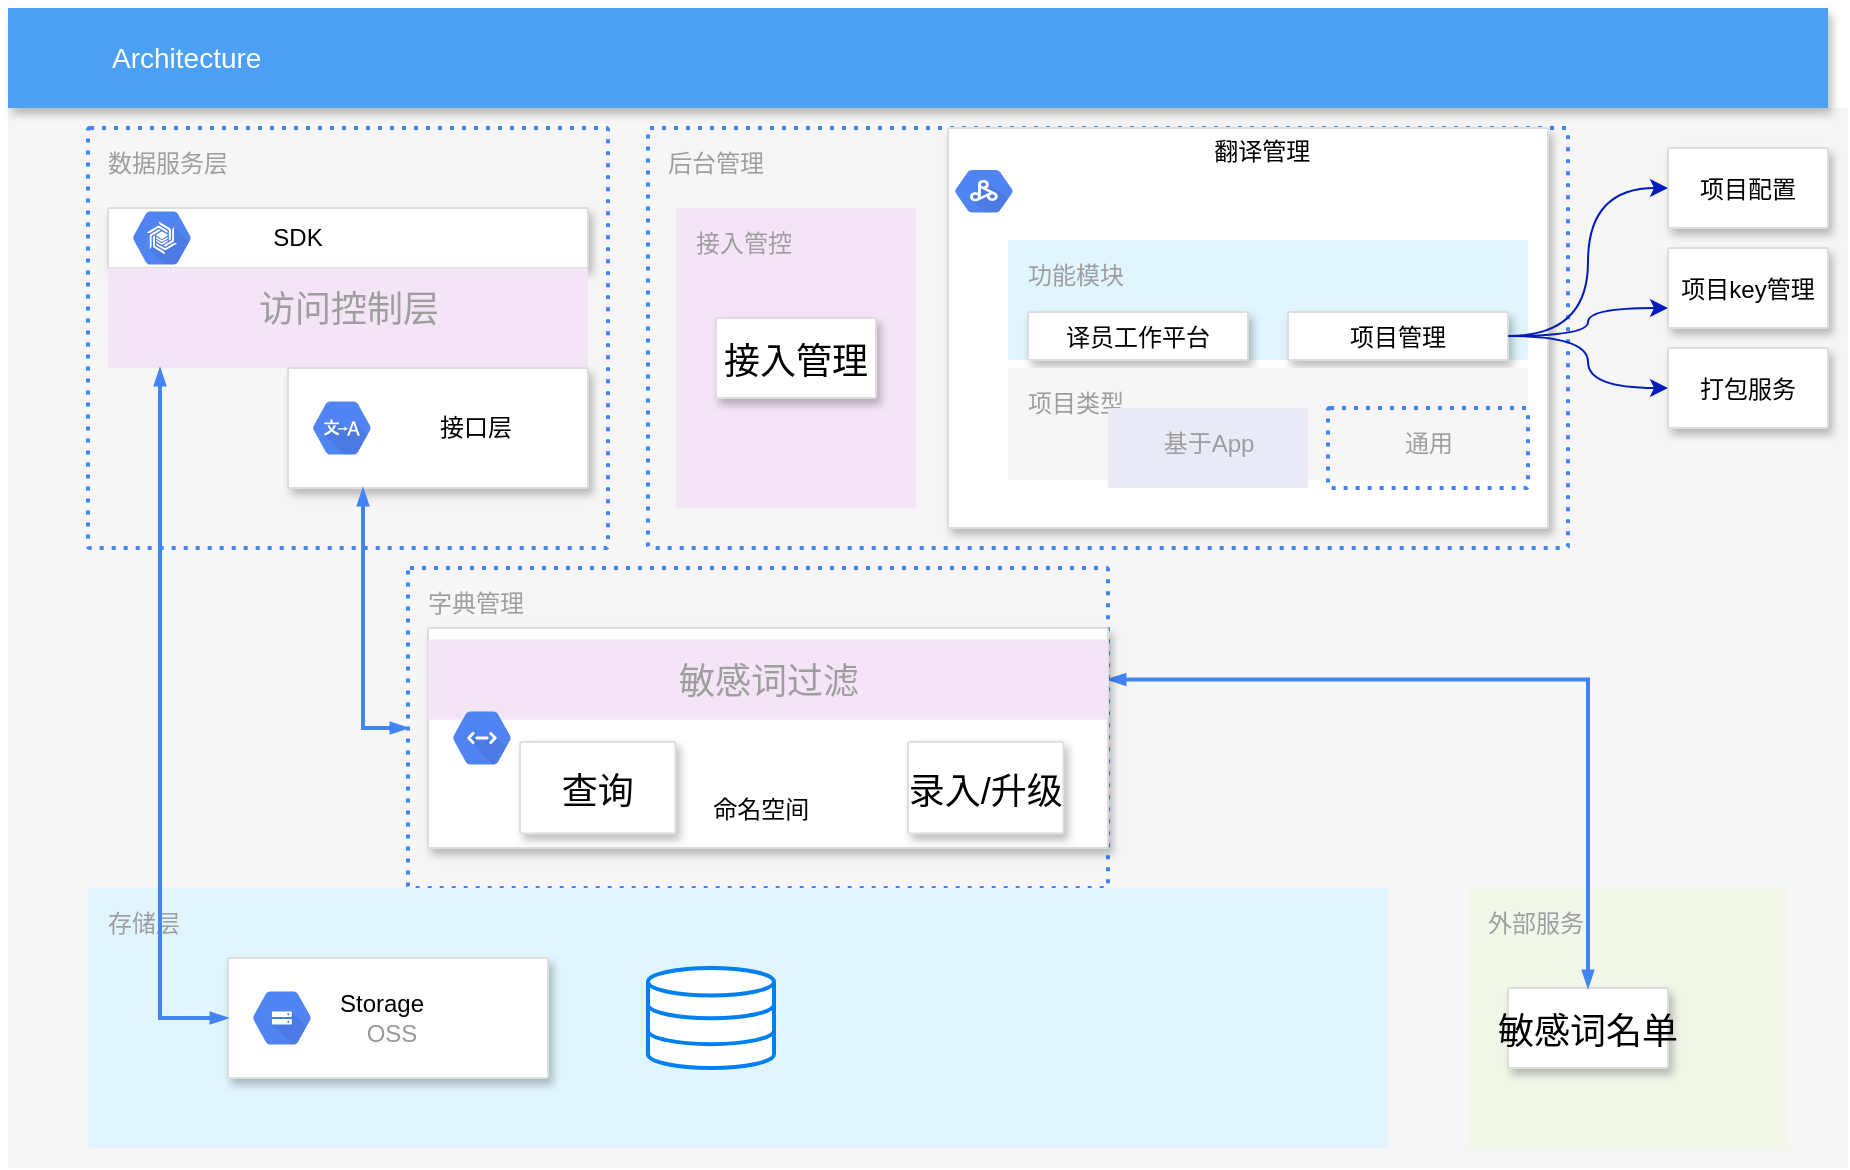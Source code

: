 <mxfile version="15.6.8" type="github">
  <diagram id="f106602c-feb2-e66a-4537-3a34d633f6aa" name="Page-1">
    <mxGraphModel dx="1234" dy="517" grid="1" gridSize="10" guides="1" tooltips="1" connect="1" arrows="1" fold="1" page="1" pageScale="1" pageWidth="1169" pageHeight="827" background="none" math="0" shadow="0">
      <root>
        <mxCell id="0" />
        <mxCell id="1" parent="0" />
        <mxCell id="14" value="" style="fillColor=#F6F6F6;strokeColor=none;shadow=0;gradientColor=none;fontSize=14;align=left;spacing=10;fontColor=#717171;9E9E9E;verticalAlign=top;spacingTop=-4;fontStyle=0;spacingLeft=40;html=1;" parent="1" vertex="1">
          <mxGeometry x="200" y="90" width="920" height="530" as="geometry" />
        </mxCell>
        <mxCell id="686" value="字典管理" style="rounded=1;absoluteArcSize=1;arcSize=2;html=1;strokeColor=#4284F3;gradientColor=none;shadow=0;dashed=1;fontSize=12;fontColor=#9E9E9E;align=left;verticalAlign=top;spacing=10;spacingTop=-4;fillColor=none;dashPattern=1 2;strokeWidth=2;" parent="1" vertex="1">
          <mxGeometry x="400" y="320" width="350" height="160" as="geometry" />
        </mxCell>
        <mxCell id="653" value="数据服务层" style="rounded=1;absoluteArcSize=1;arcSize=2;html=1;strokeColor=#4284F3;gradientColor=none;shadow=0;dashed=1;fontSize=12;fontColor=#9E9E9E;align=left;verticalAlign=top;spacing=10;spacingTop=-4;fillColor=none;dashPattern=1 2;strokeWidth=2;" parent="1" vertex="1">
          <mxGeometry x="240" y="100" width="260" height="210" as="geometry" />
        </mxCell>
        <mxCell id="2" value="Architecture" style="fillColor=#4DA1F5;strokeColor=none;shadow=1;gradientColor=none;fontSize=14;align=left;spacingLeft=50;fontColor=#ffffff;html=1;" parent="1" vertex="1">
          <mxGeometry x="200" y="40" width="910" height="50" as="geometry" />
        </mxCell>
        <mxCell id="_6TvkefpL0pkdzzRzgBX-691" value="" style="strokeColor=#dddddd;fillColor=#ffffff;shadow=1;strokeWidth=1;rounded=1;absoluteArcSize=1;arcSize=2;fontSize=10;fontColor=#9E9E9E;align=center;html=1;" vertex="1" parent="1">
          <mxGeometry x="250" y="140" width="240" height="30" as="geometry" />
        </mxCell>
        <mxCell id="_6TvkefpL0pkdzzRzgBX-692" value="&lt;font color=&quot;#000000&quot;&gt;&amp;nbsp; &amp;nbsp; &amp;nbsp; &amp;nbsp; SDK&lt;/font&gt;" style="dashed=0;connectable=0;html=1;fillColor=#5184F3;strokeColor=none;shape=mxgraph.gcp2.hexIcon;prIcon=cloud_bigtable;part=1;labelPosition=right;verticalLabelPosition=middle;align=left;verticalAlign=middle;spacingLeft=5;fontColor=#999999;fontSize=12;" vertex="1" parent="_6TvkefpL0pkdzzRzgBX-691">
          <mxGeometry y="0.5" width="44" height="39" relative="1" as="geometry">
            <mxPoint x="5" y="-19.5" as="offset" />
          </mxGeometry>
        </mxCell>
        <mxCell id="_6TvkefpL0pkdzzRzgBX-696" value="存储层" style="sketch=0;points=[[0,0,0],[0.25,0,0],[0.5,0,0],[0.75,0,0],[1,0,0],[1,0.25,0],[1,0.5,0],[1,0.75,0],[1,1,0],[0.75,1,0],[0.5,1,0],[0.25,1,0],[0,1,0],[0,0.75,0],[0,0.5,0],[0,0.25,0]];rounded=1;absoluteArcSize=1;arcSize=2;html=1;strokeColor=none;gradientColor=none;shadow=0;dashed=0;fontSize=12;fontColor=#9E9E9E;align=left;verticalAlign=top;spacing=10;spacingTop=-4;fillColor=#E1F5FE;" vertex="1" parent="1">
          <mxGeometry x="240" y="480" width="650" height="130" as="geometry" />
        </mxCell>
        <mxCell id="_6TvkefpL0pkdzzRzgBX-693" value="" style="strokeColor=#dddddd;fillColor=#ffffff;shadow=1;strokeWidth=1;rounded=1;absoluteArcSize=1;arcSize=2;fontSize=10;fontColor=#9E9E9E;align=center;html=1;" vertex="1" parent="1">
          <mxGeometry x="310" y="515" width="160" height="60" as="geometry" />
        </mxCell>
        <mxCell id="_6TvkefpL0pkdzzRzgBX-694" value="&lt;font color=&quot;#000000&quot;&gt;Storage&lt;/font&gt;&lt;br&gt;&amp;nbsp; &amp;nbsp; OSS" style="dashed=0;connectable=0;html=1;fillColor=#5184F3;strokeColor=none;shape=mxgraph.gcp2.hexIcon;prIcon=cloud_storage;part=1;labelPosition=right;verticalLabelPosition=middle;align=left;verticalAlign=middle;spacingLeft=5;fontColor=#999999;fontSize=12;" vertex="1" parent="_6TvkefpL0pkdzzRzgBX-693">
          <mxGeometry y="0.5" width="44" height="39" relative="1" as="geometry">
            <mxPoint x="5" y="-19.5" as="offset" />
          </mxGeometry>
        </mxCell>
        <mxCell id="_6TvkefpL0pkdzzRzgBX-697" value="" style="html=1;verticalLabelPosition=bottom;align=center;labelBackgroundColor=#ffffff;verticalAlign=top;strokeWidth=2;strokeColor=#0080F0;shadow=0;dashed=0;shape=mxgraph.ios7.icons.data;" vertex="1" parent="1">
          <mxGeometry x="520" y="520" width="63" height="50" as="geometry" />
        </mxCell>
        <mxCell id="_6TvkefpL0pkdzzRzgBX-698" value="" style="shape=image;html=1;verticalAlign=top;verticalLabelPosition=bottom;labelBackgroundColor=#ffffff;imageAspect=0;aspect=fixed;image=https://cdn4.iconfinder.com/data/icons/logos-brands-5/24/elasticsearch-128.png" vertex="1" parent="1">
          <mxGeometry x="660" y="510" width="70" height="70" as="geometry" />
        </mxCell>
        <mxCell id="_6TvkefpL0pkdzzRzgBX-708" value="外部服务" style="sketch=0;points=[[0,0,0],[0.25,0,0],[0.5,0,0],[0.75,0,0],[1,0,0],[1,0.25,0],[1,0.5,0],[1,0.75,0],[1,1,0],[0.75,1,0],[0.5,1,0],[0.25,1,0],[0,1,0],[0,0.75,0],[0,0.5,0],[0,0.25,0]];rounded=1;absoluteArcSize=1;arcSize=2;html=1;strokeColor=none;gradientColor=none;shadow=0;dashed=0;fontSize=12;fontColor=#9E9E9E;align=left;verticalAlign=top;spacing=10;spacingTop=-4;fillColor=#F1F8E9;" vertex="1" parent="1">
          <mxGeometry x="930" y="480" width="160" height="131" as="geometry" />
        </mxCell>
        <mxCell id="_6TvkefpL0pkdzzRzgBX-707" value="敏感词名单" style="strokeColor=#dddddd;shadow=1;strokeWidth=1;rounded=1;absoluteArcSize=1;arcSize=2;fontSize=18;align=center;" vertex="1" parent="1">
          <mxGeometry x="950" y="530" width="80" height="40" as="geometry" />
        </mxCell>
        <mxCell id="_6TvkefpL0pkdzzRzgBX-710" style="edgeStyle=orthogonalEdgeStyle;rounded=0;html=1;labelBackgroundColor=none;startFill=1;startSize=4;endArrow=blockThin;endFill=1;endSize=4;jettySize=auto;orthogonalLoop=1;strokeColor=#4284F3;strokeWidth=2;fontSize=12;fontColor=#000000;align=center;dashed=0;startArrow=blockThin;" edge="1" parent="1" source="_6TvkefpL0pkdzzRzgBX-715" target="_6TvkefpL0pkdzzRzgBX-707">
          <mxGeometry relative="1" as="geometry">
            <mxPoint x="750" y="434" as="sourcePoint" />
            <mxPoint x="865" y="434" as="targetPoint" />
          </mxGeometry>
        </mxCell>
        <mxCell id="_6TvkefpL0pkdzzRzgBX-713" value="" style="strokeColor=#dddddd;shadow=1;strokeWidth=1;rounded=1;absoluteArcSize=1;arcSize=2;fontSize=18;align=center;" vertex="1" parent="1">
          <mxGeometry x="410" y="350" width="340" height="110" as="geometry" />
        </mxCell>
        <mxCell id="_6TvkefpL0pkdzzRzgBX-715" value="&lt;span style=&quot;font-size: 18px&quot;&gt;敏感词过滤&lt;/span&gt;" style="sketch=0;points=[[0,0,0],[0.25,0,0],[0.5,0,0],[0.75,0,0],[1,0,0],[1,0.25,0],[1,0.5,0],[1,0.75,0],[1,1,0],[0.75,1,0],[0.5,1,0],[0.25,1,0],[0,1,0],[0,0.75,0],[0,0.5,0],[0,0.25,0]];rounded=1;absoluteArcSize=1;arcSize=2;html=1;strokeColor=none;gradientColor=none;shadow=0;dashed=0;fontSize=12;fontColor=#9E9E9E;align=center;verticalAlign=top;spacing=10;spacingTop=-4;fillColor=#F3E5F5;" vertex="1" parent="_6TvkefpL0pkdzzRzgBX-713">
          <mxGeometry y="5.729" width="340" height="40.104" as="geometry" />
        </mxCell>
        <mxCell id="_6TvkefpL0pkdzzRzgBX-714" value="&lt;br&gt;&lt;font color=&quot;#000000&quot;&gt;&lt;br&gt;&lt;br&gt;&lt;br&gt;&lt;div style=&quot;text-align: center&quot;&gt;&lt;span&gt;&amp;nbsp; &amp;nbsp; &amp;nbsp; &amp;nbsp; &amp;nbsp; &amp;nbsp; &amp;nbsp; &amp;nbsp; &amp;nbsp; &amp;nbsp; &amp;nbsp; &amp;nbsp; &amp;nbsp; &amp;nbsp;&amp;nbsp;&lt;/span&gt;&lt;/div&gt;&lt;div style=&quot;text-align: center&quot;&gt;&lt;span&gt;&amp;nbsp; &amp;nbsp; &amp;nbsp; &amp;nbsp; &amp;nbsp; &amp;nbsp; &amp;nbsp; &amp;nbsp; &amp;nbsp; &amp;nbsp; &amp;nbsp; &amp;nbsp; &amp;nbsp; 命名空间&lt;/span&gt;&lt;/div&gt;&lt;/font&gt;" style="sketch=0;dashed=0;connectable=0;html=1;fillColor=#5184F3;strokeColor=none;shape=mxgraph.gcp2.hexIcon;prIcon=cloud_endpoints;part=1;labelPosition=right;verticalLabelPosition=middle;align=left;verticalAlign=middle;spacingLeft=5;fontColor=#999999;fontSize=12;" vertex="1" parent="_6TvkefpL0pkdzzRzgBX-713">
          <mxGeometry y="0.5" width="44" height="39" relative="1" as="geometry">
            <mxPoint x="5" y="-19.5" as="offset" />
          </mxGeometry>
        </mxCell>
        <mxCell id="_6TvkefpL0pkdzzRzgBX-705" value="录入/升级" style="strokeColor=#dddddd;shadow=1;strokeWidth=1;rounded=1;absoluteArcSize=1;arcSize=2;fontSize=18;align=center;" vertex="1" parent="_6TvkefpL0pkdzzRzgBX-713">
          <mxGeometry x="239.998" y="56.9" width="77.714" height="45.833" as="geometry" />
        </mxCell>
        <mxCell id="_6TvkefpL0pkdzzRzgBX-704" value="查询" style="strokeColor=#dddddd;shadow=1;strokeWidth=1;rounded=1;absoluteArcSize=1;arcSize=2;fontSize=18;align=center;" vertex="1" parent="_6TvkefpL0pkdzzRzgBX-713">
          <mxGeometry x="46.045" y="56.9" width="77.714" height="45.833" as="geometry" />
        </mxCell>
        <mxCell id="_6TvkefpL0pkdzzRzgBX-723" value="&lt;span style=&quot;font-size: 18px&quot;&gt;访问控制层&lt;/span&gt;" style="sketch=0;points=[[0,0,0],[0.25,0,0],[0.5,0,0],[0.75,0,0],[1,0,0],[1,0.25,0],[1,0.5,0],[1,0.75,0],[1,1,0],[0.75,1,0],[0.5,1,0],[0.25,1,0],[0,1,0],[0,0.75,0],[0,0.5,0],[0,0.25,0]];rounded=1;absoluteArcSize=1;arcSize=2;html=1;strokeColor=none;gradientColor=none;shadow=0;dashed=0;fontSize=12;fontColor=#9E9E9E;align=center;verticalAlign=top;spacing=10;spacingTop=-4;fillColor=#F3E5F5;" vertex="1" parent="1">
          <mxGeometry x="250" y="170" width="240" height="50" as="geometry" />
        </mxCell>
        <mxCell id="_6TvkefpL0pkdzzRzgBX-724" style="edgeStyle=orthogonalEdgeStyle;rounded=0;html=1;labelBackgroundColor=none;startFill=1;startSize=4;endArrow=blockThin;endFill=1;endSize=4;jettySize=auto;orthogonalLoop=1;strokeColor=#4284F3;strokeWidth=2;fontSize=12;fontColor=#000000;align=center;dashed=0;startArrow=blockThin;" edge="1" parent="1" source="_6TvkefpL0pkdzzRzgBX-723" target="_6TvkefpL0pkdzzRzgBX-693">
          <mxGeometry relative="1" as="geometry">
            <mxPoint x="210" y="350.0" as="sourcePoint" />
            <mxPoint x="420" y="392.8" as="targetPoint" />
            <Array as="points">
              <mxPoint x="276" y="545" />
            </Array>
          </mxGeometry>
        </mxCell>
        <mxCell id="_6TvkefpL0pkdzzRzgBX-722" value="后台管理" style="rounded=1;absoluteArcSize=1;arcSize=2;html=1;strokeColor=#4284F3;gradientColor=none;shadow=0;dashed=1;fontSize=12;fontColor=#9E9E9E;align=left;verticalAlign=top;spacing=10;spacingTop=-4;fillColor=none;dashPattern=1 2;strokeWidth=2;" vertex="1" parent="1">
          <mxGeometry x="520" y="100" width="460" height="210" as="geometry" />
        </mxCell>
        <mxCell id="_6TvkefpL0pkdzzRzgBX-743" value="" style="group" vertex="1" connectable="0" parent="1">
          <mxGeometry x="534" y="140" width="120" height="150" as="geometry" />
        </mxCell>
        <mxCell id="_6TvkefpL0pkdzzRzgBX-742" value="接入管控" style="sketch=0;points=[[0,0,0],[0.25,0,0],[0.5,0,0],[0.75,0,0],[1,0,0],[1,0.25,0],[1,0.5,0],[1,0.75,0],[1,1,0],[0.75,1,0],[0.5,1,0],[0.25,1,0],[0,1,0],[0,0.75,0],[0,0.5,0],[0,0.25,0]];rounded=1;absoluteArcSize=1;arcSize=2;html=1;strokeColor=none;gradientColor=none;shadow=0;dashed=0;fontSize=12;fontColor=#9E9E9E;align=left;verticalAlign=top;spacing=10;spacingTop=-4;fillColor=#F3E5F5;" vertex="1" parent="_6TvkefpL0pkdzzRzgBX-743">
          <mxGeometry width="120" height="150" as="geometry" />
        </mxCell>
        <mxCell id="_6TvkefpL0pkdzzRzgBX-703" value="接入管理" style="strokeColor=#dddddd;shadow=1;strokeWidth=1;rounded=1;absoluteArcSize=1;arcSize=2;fontSize=18;align=center;" vertex="1" parent="_6TvkefpL0pkdzzRzgBX-743">
          <mxGeometry x="20" y="55" width="80" height="40" as="geometry" />
        </mxCell>
        <mxCell id="_6TvkefpL0pkdzzRzgBX-746" value="" style="group" vertex="1" connectable="0" parent="1">
          <mxGeometry x="670" y="100" width="300" height="200" as="geometry" />
        </mxCell>
        <mxCell id="675" value="" style="strokeColor=#dddddd;fillColor=#ffffff;shadow=1;strokeWidth=1;rounded=1;absoluteArcSize=1;arcSize=2;fontSize=10;fontColor=#9E9E9E;align=center;html=1;container=0;" parent="_6TvkefpL0pkdzzRzgBX-746" vertex="1">
          <mxGeometry width="300" height="200" as="geometry" />
        </mxCell>
        <mxCell id="676" value="&lt;font color=&quot;#000000&quot;&gt;&amp;nbsp; &amp;nbsp; &amp;nbsp; &amp;nbsp; &amp;nbsp; &amp;nbsp; &amp;nbsp; &amp;nbsp; &amp;nbsp; &amp;nbsp; &amp;nbsp; &amp;nbsp; &amp;nbsp; &amp;nbsp; &amp;nbsp; &amp;nbsp; &amp;nbsp; &amp;nbsp; &amp;nbsp; &amp;nbsp; &amp;nbsp; &amp;nbsp; &amp;nbsp; &amp;nbsp; &amp;nbsp; &amp;nbsp; 翻译管理&lt;/font&gt;" style="dashed=0;connectable=0;html=1;fillColor=#5184F3;strokeColor=none;shape=mxgraph.gcp2.hexIcon;prIcon=cloud_dataproc;part=1;labelPosition=right;verticalLabelPosition=middle;align=center;verticalAlign=middle;spacingLeft=5;fontColor=#999999;fontSize=12;" parent="_6TvkefpL0pkdzzRzgBX-746" vertex="1">
          <mxGeometry x="-4" y="16" width="44" height="31.2" as="geometry">
            <mxPoint x="5" y="-19.5" as="offset" />
          </mxGeometry>
        </mxCell>
        <mxCell id="_6TvkefpL0pkdzzRzgBX-744" value="" style="group" vertex="1" connectable="0" parent="_6TvkefpL0pkdzzRzgBX-746">
          <mxGeometry x="30" y="56" width="260" height="132" as="geometry" />
        </mxCell>
        <mxCell id="_6TvkefpL0pkdzzRzgBX-738" value="功能模块" style="sketch=0;points=[[0,0,0],[0.25,0,0],[0.5,0,0],[0.75,0,0],[1,0,0],[1,0.25,0],[1,0.5,0],[1,0.75,0],[1,1,0],[0.75,1,0],[0.5,1,0],[0.25,1,0],[0,1,0],[0,0.75,0],[0,0.5,0],[0,0.25,0]];rounded=1;absoluteArcSize=1;arcSize=2;html=1;strokeColor=none;gradientColor=none;shadow=0;dashed=0;fontSize=12;fontColor=#9E9E9E;align=left;verticalAlign=top;spacing=10;spacingTop=-4;fillColor=#E1F5FE;" vertex="1" parent="_6TvkefpL0pkdzzRzgBX-744">
          <mxGeometry width="260" height="60" as="geometry" />
        </mxCell>
        <mxCell id="_6TvkefpL0pkdzzRzgBX-716" value="项目管理" style="strokeColor=#dddddd;shadow=1;strokeWidth=1;rounded=1;absoluteArcSize=1;arcSize=2;fontSize=12;align=center;" vertex="1" parent="_6TvkefpL0pkdzzRzgBX-744">
          <mxGeometry x="140" y="36" width="110" height="24" as="geometry" />
        </mxCell>
        <mxCell id="_6TvkefpL0pkdzzRzgBX-762" value="译员工作平台" style="strokeColor=#dddddd;shadow=1;strokeWidth=1;rounded=1;absoluteArcSize=1;arcSize=2;fontSize=12;align=center;" vertex="1" parent="_6TvkefpL0pkdzzRzgBX-744">
          <mxGeometry x="10" y="36" width="110" height="24" as="geometry" />
        </mxCell>
        <mxCell id="_6TvkefpL0pkdzzRzgBX-725" value="项目类型" style="sketch=0;points=[[0,0,0],[0.25,0,0],[0.5,0,0],[0.75,0,0],[1,0,0],[1,0.25,0],[1,0.5,0],[1,0.75,0],[1,1,0],[0.75,1,0],[0.5,1,0],[0.25,1,0],[0,1,0],[0,0.75,0],[0,0.5,0],[0,0.25,0]];rounded=1;absoluteArcSize=1;arcSize=2;html=1;strokeColor=none;gradientColor=none;shadow=0;dashed=0;fontSize=12;fontColor=#9E9E9E;align=left;verticalAlign=top;spacing=10;spacingTop=-4;fillColor=#F6F6F6;" vertex="1" parent="_6TvkefpL0pkdzzRzgBX-746">
          <mxGeometry x="30" y="120" width="260" height="56" as="geometry" />
        </mxCell>
        <mxCell id="_6TvkefpL0pkdzzRzgBX-731" value="基于App" style="sketch=0;points=[[0,0,0],[0.25,0,0],[0.5,0,0],[0.75,0,0],[1,0,0],[1,0.25,0],[1,0.5,0],[1,0.75,0],[1,1,0],[0.75,1,0],[0.5,1,0],[0.25,1,0],[0,1,0],[0,0.75,0],[0,0.5,0],[0,0.25,0]];rounded=1;absoluteArcSize=1;arcSize=2;html=1;strokeColor=none;gradientColor=none;shadow=0;dashed=0;fontSize=12;fontColor=#9E9E9E;align=center;verticalAlign=top;spacing=10;spacingTop=-4;fillColor=#E8EAF6;" vertex="1" parent="_6TvkefpL0pkdzzRzgBX-725">
          <mxGeometry width="100" height="40" relative="1" as="geometry">
            <mxPoint x="50" y="20" as="offset" />
          </mxGeometry>
        </mxCell>
        <mxCell id="_6TvkefpL0pkdzzRzgBX-737" value="通用" style="rounded=1;absoluteArcSize=1;arcSize=2;html=1;strokeColor=none;gradientColor=none;shadow=0;dashed=1;strokeColor=#4284F3;fontSize=12;fontColor=#9E9E9E;align=center;verticalAlign=top;spacing=10;spacingTop=-4;fillColor=none;dashPattern=1 2;strokeWidth=2;" vertex="1" parent="_6TvkefpL0pkdzzRzgBX-725">
          <mxGeometry width="100" height="40" relative="1" as="geometry">
            <mxPoint x="160" y="20" as="offset" />
          </mxGeometry>
        </mxCell>
        <mxCell id="_6TvkefpL0pkdzzRzgBX-747" value="" style="strokeColor=#dddddd;shadow=1;strokeWidth=1;rounded=1;absoluteArcSize=1;arcSize=2;fontSize=12;align=center;" vertex="1" parent="1">
          <mxGeometry x="340" y="220" width="150" height="60" as="geometry" />
        </mxCell>
        <mxCell id="_6TvkefpL0pkdzzRzgBX-748" value="&lt;span style=&quot;color: rgb(0 , 0 , 0)&quot;&gt;&amp;nbsp; &amp;nbsp; &amp;nbsp; 接口层&lt;/span&gt;" style="sketch=0;dashed=0;connectable=0;html=1;fillColor=#5184F3;strokeColor=none;shape=mxgraph.gcp2.hexIcon;prIcon=cloud_translation_api;part=1;labelPosition=right;verticalLabelPosition=middle;align=left;verticalAlign=middle;spacingLeft=5;fontColor=#999999;fontSize=12;" vertex="1" parent="_6TvkefpL0pkdzzRzgBX-747">
          <mxGeometry y="0.5" width="44" height="39" relative="1" as="geometry">
            <mxPoint x="5" y="-19.5" as="offset" />
          </mxGeometry>
        </mxCell>
        <mxCell id="_6TvkefpL0pkdzzRzgBX-759" value="项目配置" style="strokeColor=#dddddd;shadow=1;strokeWidth=1;rounded=1;absoluteArcSize=1;arcSize=2;fontSize=12;align=center;" vertex="1" parent="1">
          <mxGeometry x="1030" y="110" width="80" height="40" as="geometry" />
        </mxCell>
        <mxCell id="_6TvkefpL0pkdzzRzgBX-761" value="项目key管理" style="strokeColor=#dddddd;shadow=1;strokeWidth=1;rounded=1;absoluteArcSize=1;arcSize=2;fontSize=12;align=center;" vertex="1" parent="1">
          <mxGeometry x="1030" y="160" width="80" height="40" as="geometry" />
        </mxCell>
        <mxCell id="_6TvkefpL0pkdzzRzgBX-739" value="打包服务" style="strokeColor=#dddddd;shadow=1;strokeWidth=1;rounded=1;absoluteArcSize=1;arcSize=2;fontSize=12;align=center;" vertex="1" parent="1">
          <mxGeometry x="1030" y="210" width="80" height="40" as="geometry" />
        </mxCell>
        <mxCell id="_6TvkefpL0pkdzzRzgBX-763" style="edgeStyle=orthogonalEdgeStyle;curved=1;rounded=0;orthogonalLoop=1;jettySize=auto;html=1;entryX=0;entryY=0.5;entryDx=0;entryDy=0;fontSize=12;fillColor=#0050ef;strokeColor=#001DBC;" edge="1" parent="1" source="_6TvkefpL0pkdzzRzgBX-716" target="_6TvkefpL0pkdzzRzgBX-759">
          <mxGeometry relative="1" as="geometry" />
        </mxCell>
        <mxCell id="_6TvkefpL0pkdzzRzgBX-764" style="edgeStyle=orthogonalEdgeStyle;curved=1;rounded=0;orthogonalLoop=1;jettySize=auto;html=1;entryX=0;entryY=0.75;entryDx=0;entryDy=0;fontSize=12;fillColor=#0050ef;strokeColor=#001DBC;" edge="1" parent="1" source="_6TvkefpL0pkdzzRzgBX-716" target="_6TvkefpL0pkdzzRzgBX-761">
          <mxGeometry relative="1" as="geometry" />
        </mxCell>
        <mxCell id="_6TvkefpL0pkdzzRzgBX-765" style="edgeStyle=orthogonalEdgeStyle;curved=1;rounded=0;orthogonalLoop=1;jettySize=auto;html=1;entryX=0;entryY=0.5;entryDx=0;entryDy=0;fontSize=12;fillColor=#0050ef;strokeColor=#001DBC;" edge="1" parent="1" source="_6TvkefpL0pkdzzRzgBX-716" target="_6TvkefpL0pkdzzRzgBX-739">
          <mxGeometry relative="1" as="geometry" />
        </mxCell>
        <mxCell id="_6TvkefpL0pkdzzRzgBX-766" style="edgeStyle=orthogonalEdgeStyle;rounded=0;html=1;labelBackgroundColor=none;startFill=1;startSize=4;endArrow=blockThin;endFill=1;endSize=4;jettySize=auto;orthogonalLoop=1;strokeColor=#4284F3;strokeWidth=2;fontSize=12;fontColor=#000000;align=center;dashed=0;startArrow=blockThin;exitX=0.25;exitY=1;exitDx=0;exitDy=0;entryX=0;entryY=0.5;entryDx=0;entryDy=0;" edge="1" parent="1" source="_6TvkefpL0pkdzzRzgBX-747" target="686">
          <mxGeometry relative="1" as="geometry">
            <mxPoint x="286" y="230" as="sourcePoint" />
            <mxPoint x="320" y="555" as="targetPoint" />
            <Array as="points">
              <mxPoint x="378" y="400" />
            </Array>
          </mxGeometry>
        </mxCell>
      </root>
    </mxGraphModel>
  </diagram>
</mxfile>
